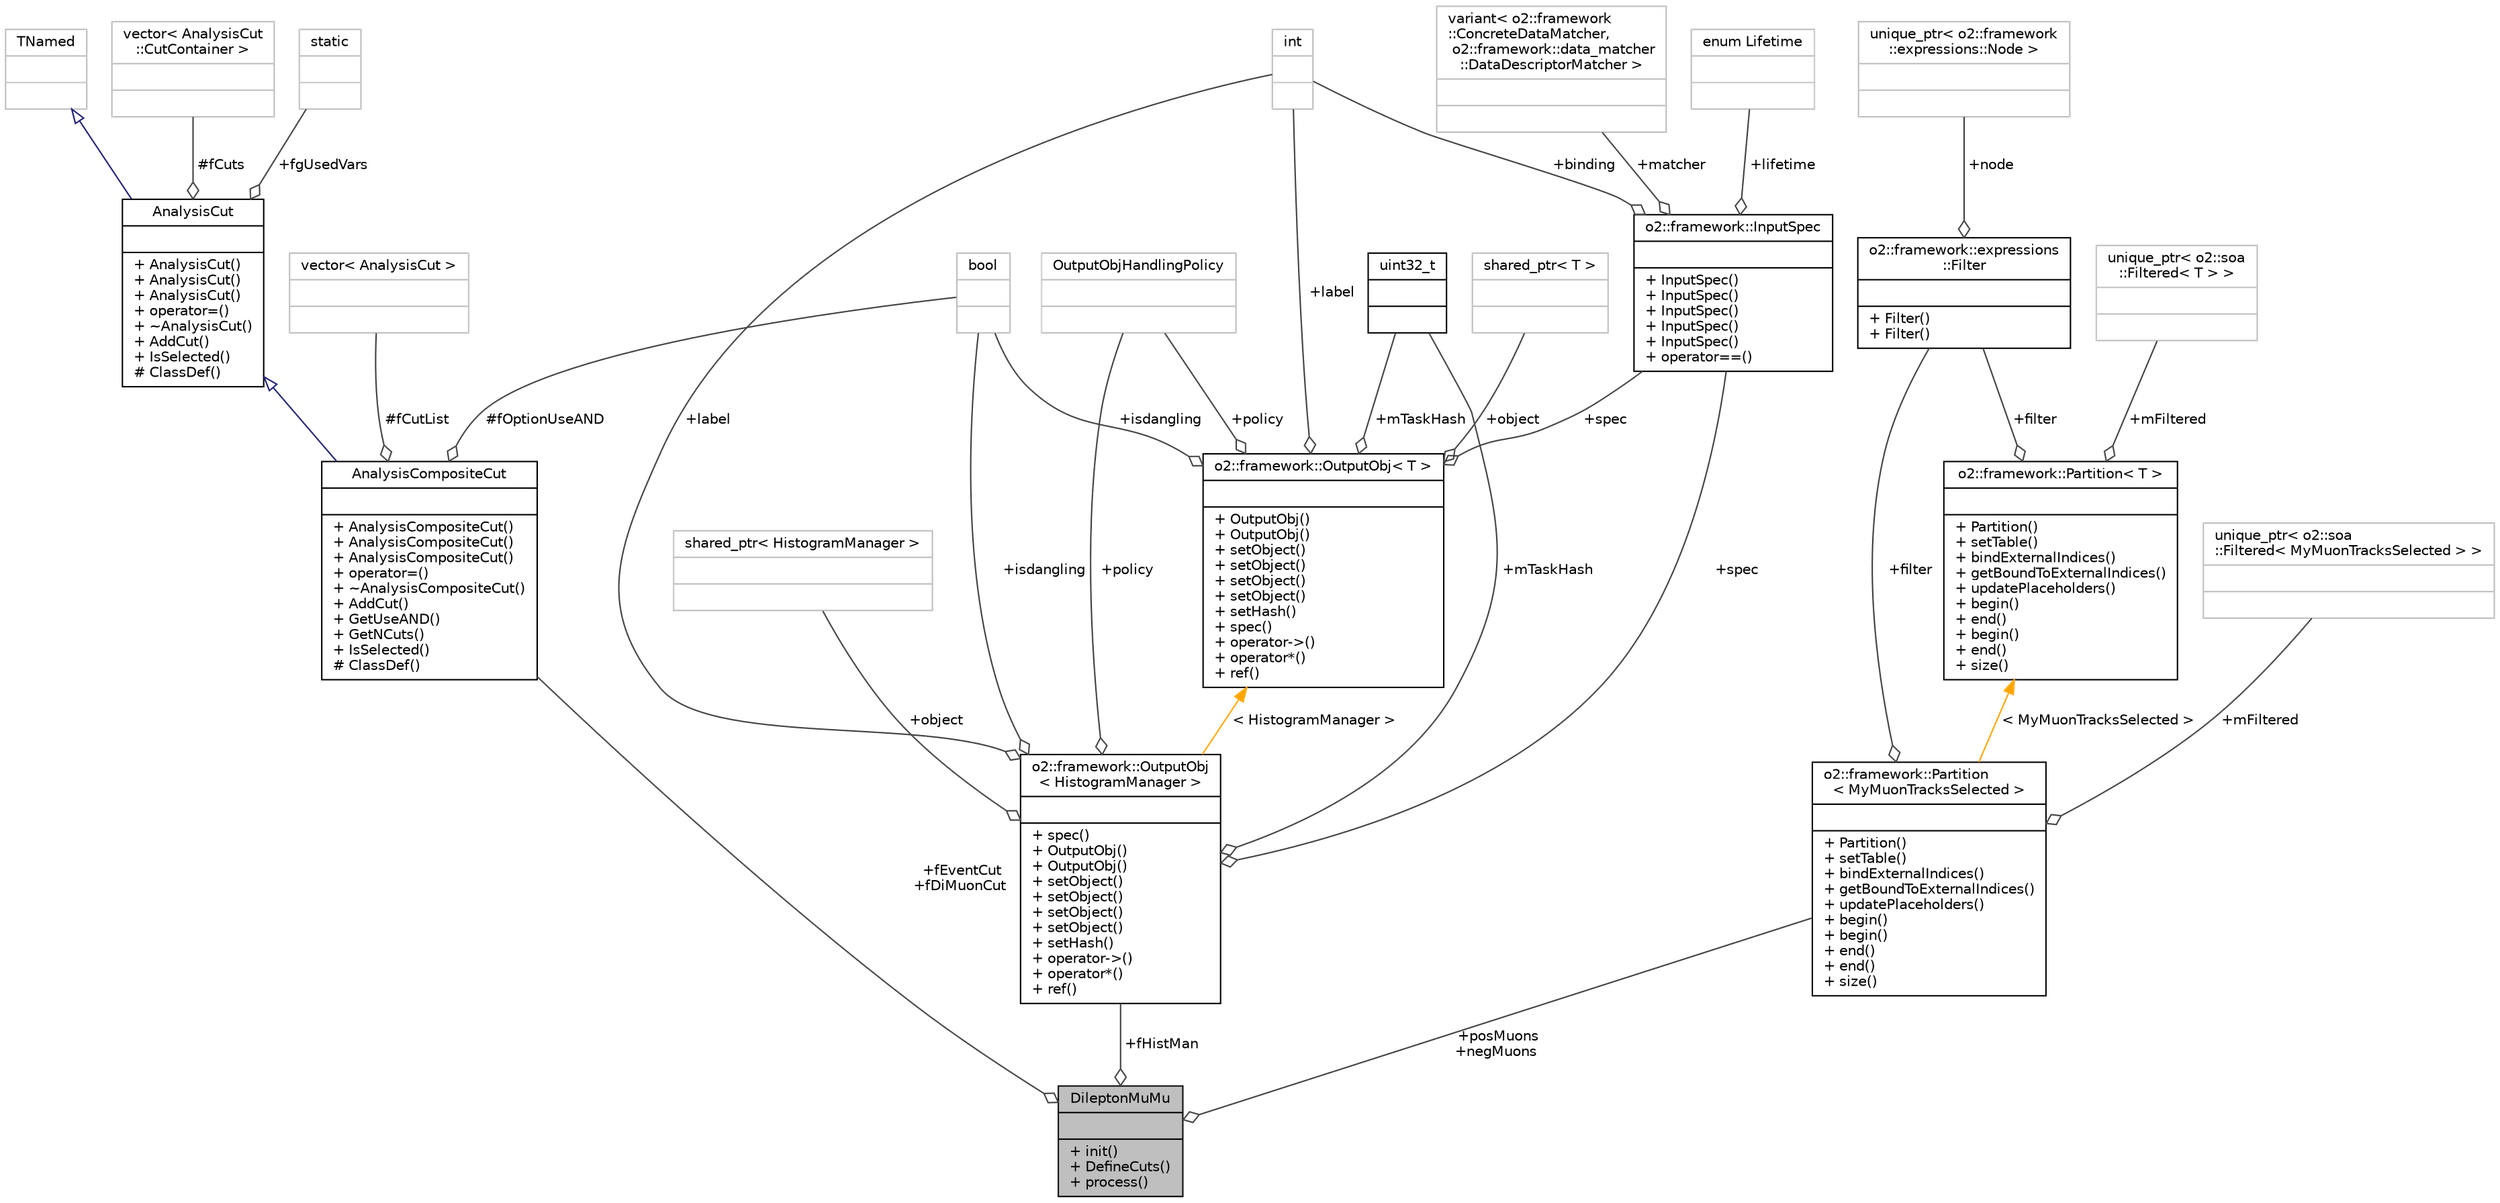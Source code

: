 digraph "DileptonMuMu"
{
 // INTERACTIVE_SVG=YES
  bgcolor="transparent";
  edge [fontname="Helvetica",fontsize="10",labelfontname="Helvetica",labelfontsize="10"];
  node [fontname="Helvetica",fontsize="10",shape=record];
  Node1 [label="{DileptonMuMu\n||+ init()\l+ DefineCuts()\l+ process()\l}",height=0.2,width=0.4,color="black", fillcolor="grey75", style="filled", fontcolor="black"];
  Node2 -> Node1 [color="grey25",fontsize="10",style="solid",label=" +fEventCut\n+fDiMuonCut" ,arrowhead="odiamond",fontname="Helvetica"];
  Node2 [label="{AnalysisCompositeCut\n||+ AnalysisCompositeCut()\l+ AnalysisCompositeCut()\l+ AnalysisCompositeCut()\l+ operator=()\l+ ~AnalysisCompositeCut()\l+ AddCut()\l+ GetUseAND()\l+ GetNCuts()\l+ IsSelected()\l# ClassDef()\l}",height=0.2,width=0.4,color="black",URL="$db/d7a/classAnalysisCompositeCut.html"];
  Node3 -> Node2 [dir="back",color="midnightblue",fontsize="10",style="solid",arrowtail="onormal",fontname="Helvetica"];
  Node3 [label="{AnalysisCut\n||+ AnalysisCut()\l+ AnalysisCut()\l+ AnalysisCut()\l+ operator=()\l+ ~AnalysisCut()\l+ AddCut()\l+ IsSelected()\l# ClassDef()\l}",height=0.2,width=0.4,color="black",URL="$de/df4/classAnalysisCut.html"];
  Node4 -> Node3 [dir="back",color="midnightblue",fontsize="10",style="solid",arrowtail="onormal",fontname="Helvetica"];
  Node4 [label="{TNamed\n||}",height=0.2,width=0.4,color="grey75"];
  Node5 -> Node3 [color="grey25",fontsize="10",style="solid",label=" #fCuts" ,arrowhead="odiamond",fontname="Helvetica"];
  Node5 [label="{vector\< AnalysisCut\l::CutContainer \>\n||}",height=0.2,width=0.4,color="grey75"];
  Node6 -> Node3 [color="grey25",fontsize="10",style="solid",label=" +fgUsedVars" ,arrowhead="odiamond",fontname="Helvetica"];
  Node6 [label="{static\n||}",height=0.2,width=0.4,color="grey75"];
  Node7 -> Node2 [color="grey25",fontsize="10",style="solid",label=" #fCutList" ,arrowhead="odiamond",fontname="Helvetica"];
  Node7 [label="{vector\< AnalysisCut \>\n||}",height=0.2,width=0.4,color="grey75"];
  Node8 -> Node2 [color="grey25",fontsize="10",style="solid",label=" #fOptionUseAND" ,arrowhead="odiamond",fontname="Helvetica"];
  Node8 [label="{bool\n||}",height=0.2,width=0.4,color="grey75"];
  Node9 -> Node1 [color="grey25",fontsize="10",style="solid",label=" +posMuons\n+negMuons" ,arrowhead="odiamond",fontname="Helvetica"];
  Node9 [label="{o2::framework::Partition\l\< MyMuonTracksSelected \>\n||+ Partition()\l+ setTable()\l+ bindExternalIndices()\l+ getBoundToExternalIndices()\l+ updatePlaceholders()\l+ begin()\l+ begin()\l+ end()\l+ end()\l+ size()\l}",height=0.2,width=0.4,color="black",URL="$d1/dbf/structo2_1_1framework_1_1Partition.html"];
  Node10 -> Node9 [color="grey25",fontsize="10",style="solid",label=" +mFiltered" ,arrowhead="odiamond",fontname="Helvetica"];
  Node10 [label="{unique_ptr\< o2::soa\l::Filtered\< MyMuonTracksSelected \> \>\n||}",height=0.2,width=0.4,color="grey75"];
  Node11 -> Node9 [color="grey25",fontsize="10",style="solid",label=" +filter" ,arrowhead="odiamond",fontname="Helvetica"];
  Node11 [label="{o2::framework::expressions\l::Filter\n||+ Filter()\l+ Filter()\l}",height=0.2,width=0.4,color="black",URL="$d1/d9a/structo2_1_1framework_1_1expressions_1_1Filter.html",tooltip="A struct, containing the root of the expression tree. "];
  Node12 -> Node11 [color="grey25",fontsize="10",style="solid",label=" +node" ,arrowhead="odiamond",fontname="Helvetica"];
  Node12 [label="{unique_ptr\< o2::framework\l::expressions::Node \>\n||}",height=0.2,width=0.4,color="grey75"];
  Node13 -> Node9 [dir="back",color="orange",fontsize="10",style="solid",label=" \< MyMuonTracksSelected \>" ,fontname="Helvetica"];
  Node13 [label="{o2::framework::Partition\< T \>\n||+ Partition()\l+ setTable()\l+ bindExternalIndices()\l+ getBoundToExternalIndices()\l+ updatePlaceholders()\l+ begin()\l+ end()\l+ begin()\l+ end()\l+ size()\l}",height=0.2,width=0.4,color="black",URL="$d1/dbf/structo2_1_1framework_1_1Partition.html"];
  Node14 -> Node13 [color="grey25",fontsize="10",style="solid",label=" +mFiltered" ,arrowhead="odiamond",fontname="Helvetica"];
  Node14 [label="{unique_ptr\< o2::soa\l::Filtered\< T \> \>\n||}",height=0.2,width=0.4,color="grey75"];
  Node11 -> Node13 [color="grey25",fontsize="10",style="solid",label=" +filter" ,arrowhead="odiamond",fontname="Helvetica"];
  Node15 -> Node1 [color="grey25",fontsize="10",style="solid",label=" +fHistMan" ,arrowhead="odiamond",fontname="Helvetica"];
  Node15 [label="{o2::framework::OutputObj\l\< HistogramManager \>\n||+ spec()\l+ OutputObj()\l+ OutputObj()\l+ setObject()\l+ setObject()\l+ setObject()\l+ setObject()\l+ setHash()\l+ operator-\>()\l+ operator*()\l+ ref()\l}",height=0.2,width=0.4,color="black",URL="$d4/d79/structo2_1_1framework_1_1OutputObj.html"];
  Node16 -> Node15 [color="grey25",fontsize="10",style="solid",label=" +object" ,arrowhead="odiamond",fontname="Helvetica"];
  Node16 [label="{shared_ptr\< HistogramManager \>\n||}",height=0.2,width=0.4,color="grey75"];
  Node17 -> Node15 [color="grey25",fontsize="10",style="solid",label=" +policy" ,arrowhead="odiamond",fontname="Helvetica"];
  Node17 [label="{OutputObjHandlingPolicy\n||}",height=0.2,width=0.4,color="grey75"];
  Node18 -> Node15 [color="grey25",fontsize="10",style="solid",label=" +mTaskHash" ,arrowhead="odiamond",fontname="Helvetica"];
  Node18 [label="{uint32_t\n||}",height=0.2,width=0.4,color="black",URL="$d3/d87/classuint32__t.html"];
  Node19 -> Node15 [color="grey25",fontsize="10",style="solid",label=" +label" ,arrowhead="odiamond",fontname="Helvetica"];
  Node19 [label="{int\n||}",height=0.2,width=0.4,color="grey75"];
  Node8 -> Node15 [color="grey25",fontsize="10",style="solid",label=" +isdangling" ,arrowhead="odiamond",fontname="Helvetica"];
  Node20 -> Node15 [color="grey25",fontsize="10",style="solid",label=" +spec" ,arrowhead="odiamond",fontname="Helvetica"];
  Node20 [label="{o2::framework::InputSpec\n||+ InputSpec()\l+ InputSpec()\l+ InputSpec()\l+ InputSpec()\l+ InputSpec()\l+ operator==()\l}",height=0.2,width=0.4,color="black",URL="$da/d96/structo2_1_1framework_1_1InputSpec.html"];
  Node21 -> Node20 [color="grey25",fontsize="10",style="solid",label=" +lifetime" ,arrowhead="odiamond",fontname="Helvetica"];
  Node21 [label="{enum Lifetime\n||}",height=0.2,width=0.4,color="grey75"];
  Node22 -> Node20 [color="grey25",fontsize="10",style="solid",label=" +matcher" ,arrowhead="odiamond",fontname="Helvetica"];
  Node22 [label="{variant\< o2::framework\l::ConcreteDataMatcher,\l o2::framework::data_matcher\l::DataDescriptorMatcher \>\n||}",height=0.2,width=0.4,color="grey75"];
  Node19 -> Node20 [color="grey25",fontsize="10",style="solid",label=" +binding" ,arrowhead="odiamond",fontname="Helvetica"];
  Node23 -> Node15 [dir="back",color="orange",fontsize="10",style="solid",label=" \< HistogramManager \>" ,fontname="Helvetica"];
  Node23 [label="{o2::framework::OutputObj\< T \>\n||+ OutputObj()\l+ OutputObj()\l+ setObject()\l+ setObject()\l+ setObject()\l+ setObject()\l+ setHash()\l+ spec()\l+ operator-\>()\l+ operator*()\l+ ref()\l}",height=0.2,width=0.4,color="black",URL="$d4/d79/structo2_1_1framework_1_1OutputObj.html"];
  Node17 -> Node23 [color="grey25",fontsize="10",style="solid",label=" +policy" ,arrowhead="odiamond",fontname="Helvetica"];
  Node18 -> Node23 [color="grey25",fontsize="10",style="solid",label=" +mTaskHash" ,arrowhead="odiamond",fontname="Helvetica"];
  Node19 -> Node23 [color="grey25",fontsize="10",style="solid",label=" +label" ,arrowhead="odiamond",fontname="Helvetica"];
  Node24 -> Node23 [color="grey25",fontsize="10",style="solid",label=" +object" ,arrowhead="odiamond",fontname="Helvetica"];
  Node24 [label="{shared_ptr\< T \>\n||}",height=0.2,width=0.4,color="grey75"];
  Node8 -> Node23 [color="grey25",fontsize="10",style="solid",label=" +isdangling" ,arrowhead="odiamond",fontname="Helvetica"];
  Node20 -> Node23 [color="grey25",fontsize="10",style="solid",label=" +spec" ,arrowhead="odiamond",fontname="Helvetica"];
}
